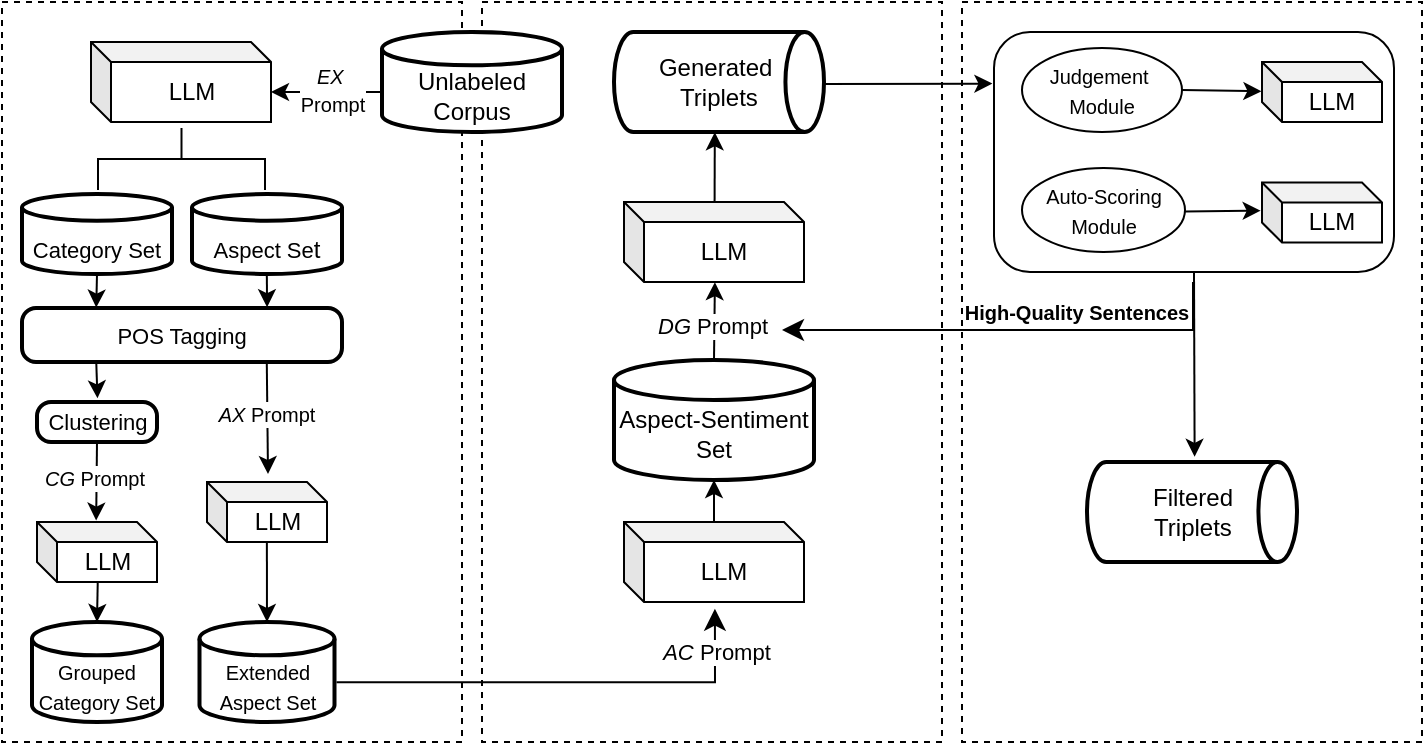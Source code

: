 <mxfile version="26.2.14">
  <diagram id="C5RBs43oDa-KdzZeNtuy" name="Page-1">
    <mxGraphModel dx="1220" dy="788" grid="1" gridSize="10" guides="1" tooltips="1" connect="1" arrows="1" fold="1" page="1" pageScale="1" pageWidth="827" pageHeight="1169" math="0" shadow="0" adaptiveColors="auto">
      <root>
        <mxCell id="WIyWlLk6GJQsqaUBKTNV-0" />
        <mxCell id="WIyWlLk6GJQsqaUBKTNV-1" parent="WIyWlLk6GJQsqaUBKTNV-0" />
        <mxCell id="MoG-zyVyeIgKmFG6NYfG-107" value="" style="rounded=0;whiteSpace=wrap;html=1;fillColor=none;dashed=1;" vertex="1" parent="WIyWlLk6GJQsqaUBKTNV-1">
          <mxGeometry x="30" y="200" width="230" height="370" as="geometry" />
        </mxCell>
        <mxCell id="MoG-zyVyeIgKmFG6NYfG-108" value="" style="rounded=0;whiteSpace=wrap;html=1;fillColor=none;dashed=1;" vertex="1" parent="WIyWlLk6GJQsqaUBKTNV-1">
          <mxGeometry x="270" y="200" width="230" height="370" as="geometry" />
        </mxCell>
        <mxCell id="MoG-zyVyeIgKmFG6NYfG-109" value="" style="rounded=0;whiteSpace=wrap;html=1;fillColor=none;dashed=1;" vertex="1" parent="WIyWlLk6GJQsqaUBKTNV-1">
          <mxGeometry x="510" y="200" width="230" height="370" as="geometry" />
        </mxCell>
        <mxCell id="WDem836P9A065s9cevRQ-0" value="LLM" style="shape=cube;whiteSpace=wrap;html=1;boundedLbl=1;backgroundOutline=1;darkOpacity=0.05;darkOpacity2=0.1;size=10;rounded=1;" parent="WIyWlLk6GJQsqaUBKTNV-1" vertex="1">
          <mxGeometry x="74.5" y="220" width="90" height="40" as="geometry" />
        </mxCell>
        <mxCell id="WDem836P9A065s9cevRQ-14" value="&lt;div&gt;&lt;br&gt;&lt;/div&gt;&lt;div&gt;&lt;span style=&quot;background-color: transparent; color: light-dark(rgb(0, 0, 0), rgb(255, 255, 255));&quot;&gt;Unlabeled Corpus&lt;/span&gt;&lt;/div&gt;" style="strokeWidth=2;html=1;shape=mxgraph.flowchart.database;whiteSpace=wrap;rounded=1;" parent="WIyWlLk6GJQsqaUBKTNV-1" vertex="1">
          <mxGeometry x="220" y="215" width="90" height="50" as="geometry" />
        </mxCell>
        <mxCell id="WDem836P9A065s9cevRQ-15" value="&lt;div&gt;&lt;br&gt;&lt;/div&gt;&lt;div&gt;&lt;br&gt;&lt;/div&gt;" style="endArrow=classic;html=1;rounded=1;exitX=0;exitY=0.6;exitDx=0;exitDy=0;exitPerimeter=0;entryX=0;entryY=0;entryDx=90;entryDy=25;entryPerimeter=0;" parent="WIyWlLk6GJQsqaUBKTNV-1" source="WDem836P9A065s9cevRQ-14" edge="1" target="WDem836P9A065s9cevRQ-0">
          <mxGeometry width="50" height="50" relative="1" as="geometry">
            <mxPoint x="360.48" y="340" as="sourcePoint" />
            <mxPoint x="120" y="220" as="targetPoint" />
          </mxGeometry>
        </mxCell>
        <mxCell id="WDem836P9A065s9cevRQ-18" value="&lt;font style=&quot;font-size: 10px;&quot;&gt;&lt;i&gt;EX&lt;/i&gt;&amp;nbsp;&lt;/font&gt;&lt;div&gt;&lt;font style=&quot;font-size: 10px;&quot;&gt;Prompt&lt;/font&gt;&lt;/div&gt;" style="edgeLabel;html=1;align=center;verticalAlign=middle;resizable=0;points=[];rounded=1;" parent="WDem836P9A065s9cevRQ-15" vertex="1" connectable="0">
          <mxGeometry x="-0.104" y="-1" relative="1" as="geometry">
            <mxPoint as="offset" />
          </mxGeometry>
        </mxCell>
        <mxCell id="WDem836P9A065s9cevRQ-19" value="&lt;div&gt;&lt;font style=&quot;background-color: transparent; color: light-dark(rgb(0, 0, 0), rgb(255, 255, 255)); font-size: 11px;&quot;&gt;&lt;br&gt;&lt;/font&gt;&lt;/div&gt;&lt;div&gt;&lt;font style=&quot;background-color: transparent; color: light-dark(rgb(0, 0, 0), rgb(255, 255, 255)); font-size: 11px;&quot;&gt;Aspect Se&lt;/font&gt;&lt;span style=&quot;background-color: transparent; color: light-dark(rgb(0, 0, 0), rgb(255, 255, 255));&quot;&gt;t&lt;/span&gt;&lt;/div&gt;" style="strokeWidth=2;html=1;shape=mxgraph.flowchart.database;whiteSpace=wrap;rounded=1;" parent="WIyWlLk6GJQsqaUBKTNV-1" vertex="1">
          <mxGeometry x="125" y="296" width="75" height="40" as="geometry" />
        </mxCell>
        <mxCell id="WDem836P9A065s9cevRQ-20" value="&lt;div&gt;&lt;br&gt;&lt;/div&gt;&lt;div&gt;&lt;font style=&quot;font-size: 11px;&quot;&gt;Category Set&lt;/font&gt;&lt;/div&gt;" style="strokeWidth=2;html=1;shape=mxgraph.flowchart.database;whiteSpace=wrap;rounded=1;" parent="WIyWlLk6GJQsqaUBKTNV-1" vertex="1">
          <mxGeometry x="40" y="296" width="75" height="40" as="geometry" />
        </mxCell>
        <mxCell id="WDem836P9A065s9cevRQ-23" value="" style="strokeWidth=1;html=1;shape=mxgraph.flowchart.annotation_2;align=left;labelPosition=right;pointerEvents=1;rotation=90;rounded=1;" parent="WIyWlLk6GJQsqaUBKTNV-1" vertex="1">
          <mxGeometry x="104.25" y="236.75" width="31" height="83.5" as="geometry" />
        </mxCell>
        <mxCell id="MoG-zyVyeIgKmFG6NYfG-1" value="Generated&amp;nbsp;&lt;div&gt;Triplets&lt;/div&gt;" style="strokeWidth=2;html=1;shape=mxgraph.flowchart.direct_data;whiteSpace=wrap;rounded=1;" vertex="1" parent="WIyWlLk6GJQsqaUBKTNV-1">
          <mxGeometry x="336" y="215" width="105" height="50" as="geometry" />
        </mxCell>
        <mxCell id="MoG-zyVyeIgKmFG6NYfG-5" value="&lt;font style=&quot;font-size: 11px;&quot;&gt;POS Tagging&lt;/font&gt;" style="rounded=1;whiteSpace=wrap;html=1;absoluteArcSize=1;arcSize=14;strokeWidth=2;" vertex="1" parent="WIyWlLk6GJQsqaUBKTNV-1">
          <mxGeometry x="40" y="353" width="160" height="27" as="geometry" />
        </mxCell>
        <mxCell id="MoG-zyVyeIgKmFG6NYfG-7" value="" style="endArrow=classic;html=1;rounded=1;exitX=0.5;exitY=1;exitDx=0;exitDy=0;exitPerimeter=0;entryX=0.765;entryY=-0.013;entryDx=0;entryDy=0;entryPerimeter=0;" edge="1" parent="WIyWlLk6GJQsqaUBKTNV-1">
          <mxGeometry width="50" height="50" relative="1" as="geometry">
            <mxPoint x="162.41" y="336" as="sourcePoint" />
            <mxPoint x="162.55" y="352.61" as="targetPoint" />
          </mxGeometry>
        </mxCell>
        <mxCell id="MoG-zyVyeIgKmFG6NYfG-10" value="" style="endArrow=classic;html=1;rounded=1;exitX=0.5;exitY=1;exitDx=0;exitDy=0;exitPerimeter=0;entryX=0.232;entryY=-0.008;entryDx=0;entryDy=0;entryPerimeter=0;" edge="1" parent="WIyWlLk6GJQsqaUBKTNV-1" source="WDem836P9A065s9cevRQ-20" target="MoG-zyVyeIgKmFG6NYfG-5">
          <mxGeometry width="50" height="50" relative="1" as="geometry">
            <mxPoint x="172" y="346" as="sourcePoint" />
            <mxPoint x="172" y="363" as="targetPoint" />
          </mxGeometry>
        </mxCell>
        <mxCell id="MoG-zyVyeIgKmFG6NYfG-11" value="LLM" style="shape=cube;whiteSpace=wrap;html=1;boundedLbl=1;backgroundOutline=1;darkOpacity=0.05;darkOpacity2=0.1;size=10;rounded=1;" vertex="1" parent="WIyWlLk6GJQsqaUBKTNV-1">
          <mxGeometry x="132.5" y="440" width="60" height="30" as="geometry" />
        </mxCell>
        <mxCell id="MoG-zyVyeIgKmFG6NYfG-12" value="" style="endArrow=classic;html=1;rounded=1;exitX=0.765;exitY=1.028;exitDx=0;exitDy=0;exitPerimeter=0;" edge="1" parent="WIyWlLk6GJQsqaUBKTNV-1" source="MoG-zyVyeIgKmFG6NYfG-5">
          <mxGeometry width="50" height="50" relative="1" as="geometry">
            <mxPoint x="77.07" y="380" as="sourcePoint" />
            <mxPoint x="163" y="436" as="targetPoint" />
          </mxGeometry>
        </mxCell>
        <mxCell id="MoG-zyVyeIgKmFG6NYfG-13" value="&lt;font style=&quot;font-size: 10px;&quot;&gt;&lt;i&gt;AX&lt;/i&gt; Prompt&lt;/font&gt;" style="edgeLabel;html=1;align=center;verticalAlign=middle;resizable=0;points=[];rounded=1;" vertex="1" connectable="0" parent="MoG-zyVyeIgKmFG6NYfG-12">
          <mxGeometry x="-0.104" y="-1" relative="1" as="geometry">
            <mxPoint as="offset" />
          </mxGeometry>
        </mxCell>
        <mxCell id="MoG-zyVyeIgKmFG6NYfG-14" value="&lt;font style=&quot;font-size: 11px;&quot;&gt;Clustering&lt;/font&gt;" style="rounded=1;whiteSpace=wrap;html=1;absoluteArcSize=1;arcSize=14;strokeWidth=2;" vertex="1" parent="WIyWlLk6GJQsqaUBKTNV-1">
          <mxGeometry x="47.5" y="400" width="60" height="20" as="geometry" />
        </mxCell>
        <mxCell id="MoG-zyVyeIgKmFG6NYfG-15" value="&lt;div&gt;&lt;font style=&quot;background-color: transparent; color: light-dark(rgb(0, 0, 0), rgb(255, 255, 255)); font-size: 11px;&quot;&gt;&lt;br&gt;&lt;/font&gt;&lt;/div&gt;&lt;div&gt;&lt;font style=&quot;background-color: transparent; color: light-dark(rgb(0, 0, 0), rgb(255, 255, 255)); font-size: 10px;&quot;&gt;Extended&lt;/font&gt;&lt;/div&gt;&lt;div&gt;&lt;font style=&quot;font-size: 10px; background-color: transparent; color: light-dark(rgb(0, 0, 0), rgb(255, 255, 255));&quot;&gt;Aspect Se&lt;/font&gt;&lt;span style=&quot;font-size: 10px; background-color: transparent; color: light-dark(rgb(0, 0, 0), rgb(255, 255, 255));&quot;&gt;t&lt;/span&gt;&lt;/div&gt;" style="strokeWidth=2;html=1;shape=mxgraph.flowchart.database;whiteSpace=wrap;rounded=1;" vertex="1" parent="WIyWlLk6GJQsqaUBKTNV-1">
          <mxGeometry x="128.75" y="510" width="67.5" height="50" as="geometry" />
        </mxCell>
        <mxCell id="MoG-zyVyeIgKmFG6NYfG-16" value="&lt;div&gt;&lt;font style=&quot;background-color: transparent; color: light-dark(rgb(0, 0, 0), rgb(255, 255, 255)); font-size: 11px;&quot;&gt;&lt;br&gt;&lt;/font&gt;&lt;/div&gt;&lt;div&gt;&lt;font style=&quot;background-color: transparent; color: light-dark(rgb(0, 0, 0), rgb(255, 255, 255)); font-size: 10px;&quot;&gt;Grouped&lt;/font&gt;&lt;/div&gt;&lt;div&gt;&lt;font style=&quot;font-size: 10px; background-color: transparent; color: light-dark(rgb(0, 0, 0), rgb(255, 255, 255));&quot;&gt;Category Se&lt;/font&gt;&lt;span style=&quot;font-size: 10px; background-color: transparent; color: light-dark(rgb(0, 0, 0), rgb(255, 255, 255));&quot;&gt;t&lt;/span&gt;&lt;/div&gt;" style="strokeWidth=2;html=1;shape=mxgraph.flowchart.database;whiteSpace=wrap;rounded=1;" vertex="1" parent="WIyWlLk6GJQsqaUBKTNV-1">
          <mxGeometry x="45" y="510" width="65" height="50" as="geometry" />
        </mxCell>
        <mxCell id="MoG-zyVyeIgKmFG6NYfG-17" value="" style="endArrow=classic;html=1;rounded=1;entryX=0.5;entryY=0;entryDx=0;entryDy=0;entryPerimeter=0;exitX=0.499;exitY=0.998;exitDx=0;exitDy=0;exitPerimeter=0;" edge="1" parent="WIyWlLk6GJQsqaUBKTNV-1" source="MoG-zyVyeIgKmFG6NYfG-11" target="MoG-zyVyeIgKmFG6NYfG-15">
          <mxGeometry width="50" height="50" relative="1" as="geometry">
            <mxPoint x="165" y="500" as="sourcePoint" />
            <mxPoint x="162" y="490" as="targetPoint" />
          </mxGeometry>
        </mxCell>
        <mxCell id="MoG-zyVyeIgKmFG6NYfG-20" value="" style="endArrow=classic;html=1;rounded=1;exitX=0.5;exitY=1;exitDx=0;exitDy=0;entryX=0.493;entryY=-0.024;entryDx=0;entryDy=0;entryPerimeter=0;" edge="1" parent="WIyWlLk6GJQsqaUBKTNV-1" source="MoG-zyVyeIgKmFG6NYfG-14" target="MoG-zyVyeIgKmFG6NYfG-25">
          <mxGeometry width="50" height="50" relative="1" as="geometry">
            <mxPoint x="360.5" y="454" as="sourcePoint" />
            <mxPoint x="359.5" y="470" as="targetPoint" />
          </mxGeometry>
        </mxCell>
        <mxCell id="MoG-zyVyeIgKmFG6NYfG-24" value="&lt;font style=&quot;font-size: 10px;&quot;&gt;&lt;i&gt;CG&lt;/i&gt; Prompt&lt;/font&gt;" style="edgeLabel;html=1;align=center;verticalAlign=middle;resizable=0;points=[];rounded=1;" vertex="1" connectable="0" parent="MoG-zyVyeIgKmFG6NYfG-20">
          <mxGeometry x="-0.107" y="-2" relative="1" as="geometry">
            <mxPoint as="offset" />
          </mxGeometry>
        </mxCell>
        <mxCell id="MoG-zyVyeIgKmFG6NYfG-22" value="" style="endArrow=classic;html=1;rounded=1;entryX=0.504;entryY=-0.091;entryDx=0;entryDy=0;exitX=0.232;exitY=0.987;exitDx=0;exitDy=0;exitPerimeter=0;entryPerimeter=0;" edge="1" parent="WIyWlLk6GJQsqaUBKTNV-1" source="MoG-zyVyeIgKmFG6NYfG-5" target="MoG-zyVyeIgKmFG6NYfG-14">
          <mxGeometry width="50" height="50" relative="1" as="geometry">
            <mxPoint x="80" y="380" as="sourcePoint" />
            <mxPoint x="160" y="400" as="targetPoint" />
          </mxGeometry>
        </mxCell>
        <mxCell id="MoG-zyVyeIgKmFG6NYfG-25" value="LLM" style="shape=cube;whiteSpace=wrap;html=1;boundedLbl=1;backgroundOutline=1;darkOpacity=0.05;darkOpacity2=0.1;size=10;rounded=1;" vertex="1" parent="WIyWlLk6GJQsqaUBKTNV-1">
          <mxGeometry x="47.5" y="460" width="60" height="30" as="geometry" />
        </mxCell>
        <mxCell id="MoG-zyVyeIgKmFG6NYfG-26" value="" style="endArrow=classic;html=1;rounded=1;exitX=0.506;exitY=1.012;exitDx=0;exitDy=0;exitPerimeter=0;entryX=0.5;entryY=0;entryDx=0;entryDy=0;entryPerimeter=0;" edge="1" parent="WIyWlLk6GJQsqaUBKTNV-1" source="MoG-zyVyeIgKmFG6NYfG-25" target="MoG-zyVyeIgKmFG6NYfG-16">
          <mxGeometry width="50" height="50" relative="1" as="geometry">
            <mxPoint x="362.5" y="510" as="sourcePoint" />
            <mxPoint x="80" y="500" as="targetPoint" />
          </mxGeometry>
        </mxCell>
        <mxCell id="MoG-zyVyeIgKmFG6NYfG-29" value="&lt;div&gt;&lt;br&gt;&lt;/div&gt;&lt;div&gt;Aspect-Sentiment&lt;/div&gt;&lt;div&gt;Set&lt;/div&gt;" style="strokeWidth=2;html=1;shape=mxgraph.flowchart.database;whiteSpace=wrap;rounded=1;" vertex="1" parent="WIyWlLk6GJQsqaUBKTNV-1">
          <mxGeometry x="336" y="379" width="100" height="60" as="geometry" />
        </mxCell>
        <mxCell id="MoG-zyVyeIgKmFG6NYfG-33" value="" style="endArrow=classic;html=1;rounded=1;entryX=0.5;entryY=1;entryDx=0;entryDy=0;entryPerimeter=0;" edge="1" parent="WIyWlLk6GJQsqaUBKTNV-1">
          <mxGeometry width="50" height="50" relative="1" as="geometry">
            <mxPoint x="386" y="461" as="sourcePoint" />
            <mxPoint x="386" y="439" as="targetPoint" />
          </mxGeometry>
        </mxCell>
        <mxCell id="MoG-zyVyeIgKmFG6NYfG-34" value="" style="endArrow=classic;html=1;rounded=1;entryX=0.505;entryY=1.003;entryDx=0;entryDy=0;entryPerimeter=0;exitX=0.5;exitY=0;exitDx=0;exitDy=0;exitPerimeter=0;" edge="1" parent="WIyWlLk6GJQsqaUBKTNV-1" source="MoG-zyVyeIgKmFG6NYfG-29" target="MoG-zyVyeIgKmFG6NYfG-52">
          <mxGeometry width="50" height="50" relative="1" as="geometry">
            <mxPoint x="385.76" y="375" as="sourcePoint" />
            <mxPoint x="385" y="350" as="targetPoint" />
          </mxGeometry>
        </mxCell>
        <mxCell id="MoG-zyVyeIgKmFG6NYfG-35" value="&lt;i&gt;DG&lt;/i&gt; Prompt" style="edgeLabel;html=1;align=center;verticalAlign=middle;resizable=0;points=[];rounded=1;" vertex="1" connectable="0" parent="MoG-zyVyeIgKmFG6NYfG-34">
          <mxGeometry x="0.05" y="1" relative="1" as="geometry">
            <mxPoint y="3" as="offset" />
          </mxGeometry>
        </mxCell>
        <mxCell id="MoG-zyVyeIgKmFG6NYfG-40" value="" style="edgeStyle=segmentEdgeStyle;endArrow=classic;html=1;curved=0;rounded=0;endSize=8;startSize=8;exitX=1.015;exitY=0.602;exitDx=0;exitDy=0;exitPerimeter=0;entryX=0.505;entryY=1.084;entryDx=0;entryDy=0;entryPerimeter=0;" edge="1" parent="WIyWlLk6GJQsqaUBKTNV-1" source="MoG-zyVyeIgKmFG6NYfG-15" target="MoG-zyVyeIgKmFG6NYfG-51">
          <mxGeometry width="50" height="50" relative="1" as="geometry">
            <mxPoint x="209.397" y="539.55" as="sourcePoint" />
            <mxPoint x="317" y="460" as="targetPoint" />
          </mxGeometry>
        </mxCell>
        <mxCell id="MoG-zyVyeIgKmFG6NYfG-42" value="&lt;i&gt;AC &lt;/i&gt;Prompt" style="edgeLabel;html=1;align=center;verticalAlign=middle;resizable=0;points=[];rounded=1;" vertex="1" connectable="0" parent="MoG-zyVyeIgKmFG6NYfG-40">
          <mxGeometry x="0.477" relative="1" as="geometry">
            <mxPoint x="22" y="-15" as="offset" />
          </mxGeometry>
        </mxCell>
        <mxCell id="MoG-zyVyeIgKmFG6NYfG-43" value="" style="endArrow=classic;html=1;rounded=1;exitX=0.5;exitY=-0.02;exitDx=0;exitDy=0;exitPerimeter=0;entryX=0.48;entryY=1.003;entryDx=0;entryDy=0;entryPerimeter=0;" edge="1" parent="WIyWlLk6GJQsqaUBKTNV-1" target="MoG-zyVyeIgKmFG6NYfG-1">
          <mxGeometry width="50" height="50" relative="1" as="geometry">
            <mxPoint x="386.3" y="300.0" as="sourcePoint" />
            <mxPoint x="386" y="270" as="targetPoint" />
          </mxGeometry>
        </mxCell>
        <mxCell id="MoG-zyVyeIgKmFG6NYfG-46" value="Filtered&lt;div&gt;Triplets&lt;/div&gt;" style="strokeWidth=2;html=1;shape=mxgraph.flowchart.direct_data;whiteSpace=wrap;rounded=1;" vertex="1" parent="WIyWlLk6GJQsqaUBKTNV-1">
          <mxGeometry x="572.5" y="430" width="105" height="50" as="geometry" />
        </mxCell>
        <mxCell id="MoG-zyVyeIgKmFG6NYfG-51" value="LLM" style="shape=cube;whiteSpace=wrap;html=1;boundedLbl=1;backgroundOutline=1;darkOpacity=0.05;darkOpacity2=0.1;size=10;rounded=1;" vertex="1" parent="WIyWlLk6GJQsqaUBKTNV-1">
          <mxGeometry x="341" y="460" width="90" height="40" as="geometry" />
        </mxCell>
        <mxCell id="MoG-zyVyeIgKmFG6NYfG-52" value="LLM" style="shape=cube;whiteSpace=wrap;html=1;boundedLbl=1;backgroundOutline=1;darkOpacity=0.05;darkOpacity2=0.1;size=10;rounded=1;" vertex="1" parent="WIyWlLk6GJQsqaUBKTNV-1">
          <mxGeometry x="341" y="300" width="90" height="40" as="geometry" />
        </mxCell>
        <mxCell id="MoG-zyVyeIgKmFG6NYfG-64" value="" style="rounded=1;whiteSpace=wrap;html=1;fillColor=none;" vertex="1" parent="WIyWlLk6GJQsqaUBKTNV-1">
          <mxGeometry x="526" y="215" width="200" height="120" as="geometry" />
        </mxCell>
        <mxCell id="MoG-zyVyeIgKmFG6NYfG-65" value="" style="edgeStyle=segmentEdgeStyle;endArrow=classic;html=1;curved=0;rounded=0;endSize=8;startSize=8;" edge="1" parent="WIyWlLk6GJQsqaUBKTNV-1">
          <mxGeometry width="50" height="50" relative="1" as="geometry">
            <mxPoint x="625.5" y="340" as="sourcePoint" />
            <mxPoint x="420" y="364" as="targetPoint" />
            <Array as="points">
              <mxPoint x="625" y="364" />
            </Array>
          </mxGeometry>
        </mxCell>
        <mxCell id="MoG-zyVyeIgKmFG6NYfG-76" value="" style="endArrow=classic;html=1;rounded=1;entryX=0.503;entryY=-0.052;entryDx=0;entryDy=0;entryPerimeter=0;exitX=0.5;exitY=1;exitDx=0;exitDy=0;" edge="1" parent="WIyWlLk6GJQsqaUBKTNV-1">
          <mxGeometry width="50" height="50" relative="1" as="geometry">
            <mxPoint x="626.0" y="335" as="sourcePoint" />
            <mxPoint x="626.315" y="427.4" as="targetPoint" />
          </mxGeometry>
        </mxCell>
        <mxCell id="MoG-zyVyeIgKmFG6NYfG-77" value="LLM" style="shape=cube;whiteSpace=wrap;html=1;boundedLbl=1;backgroundOutline=1;darkOpacity=0.05;darkOpacity2=0.1;size=10;rounded=1;" vertex="1" parent="WIyWlLk6GJQsqaUBKTNV-1">
          <mxGeometry x="660" y="230" width="60" height="30" as="geometry" />
        </mxCell>
        <mxCell id="MoG-zyVyeIgKmFG6NYfG-78" value="LLM" style="shape=cube;whiteSpace=wrap;html=1;boundedLbl=1;backgroundOutline=1;darkOpacity=0.05;darkOpacity2=0.1;size=10;rounded=1;" vertex="1" parent="WIyWlLk6GJQsqaUBKTNV-1">
          <mxGeometry x="660" y="290.25" width="60" height="30" as="geometry" />
        </mxCell>
        <mxCell id="MoG-zyVyeIgKmFG6NYfG-80" value="&lt;font style=&quot;font-size: 10px;&quot;&gt;Judgement&amp;nbsp;&lt;/font&gt;&lt;div&gt;&lt;font style=&quot;font-size: 10px;&quot;&gt;Module&lt;/font&gt;&lt;/div&gt;" style="ellipse;whiteSpace=wrap;html=1;rounded=1;" vertex="1" parent="WIyWlLk6GJQsqaUBKTNV-1">
          <mxGeometry x="540" y="223" width="80" height="42" as="geometry" />
        </mxCell>
        <mxCell id="MoG-zyVyeIgKmFG6NYfG-81" value="&lt;font style=&quot;font-size: 10px;&quot;&gt;Auto-Scoring Module&lt;/font&gt;" style="ellipse;whiteSpace=wrap;html=1;rounded=1;" vertex="1" parent="WIyWlLk6GJQsqaUBKTNV-1">
          <mxGeometry x="540" y="283" width="81.5" height="42" as="geometry" />
        </mxCell>
        <mxCell id="MoG-zyVyeIgKmFG6NYfG-97" value="" style="endArrow=classic;html=1;rounded=1;entryX=-0.004;entryY=0.215;entryDx=0;entryDy=0;entryPerimeter=0;" edge="1" parent="WIyWlLk6GJQsqaUBKTNV-1" target="MoG-zyVyeIgKmFG6NYfG-64">
          <mxGeometry width="50" height="50" relative="1" as="geometry">
            <mxPoint x="440" y="241" as="sourcePoint" />
            <mxPoint x="384" y="275" as="targetPoint" />
          </mxGeometry>
        </mxCell>
        <mxCell id="MoG-zyVyeIgKmFG6NYfG-99" value="" style="endArrow=classic;html=1;rounded=1;exitX=1;exitY=0.5;exitDx=0;exitDy=0;entryX=-0.005;entryY=0.488;entryDx=0;entryDy=0;entryPerimeter=0;" edge="1" parent="WIyWlLk6GJQsqaUBKTNV-1" source="MoG-zyVyeIgKmFG6NYfG-80" target="MoG-zyVyeIgKmFG6NYfG-77">
          <mxGeometry width="50" height="50" relative="1" as="geometry">
            <mxPoint x="384.3" y="310.0" as="sourcePoint" />
            <mxPoint x="384" y="275" as="targetPoint" />
          </mxGeometry>
        </mxCell>
        <mxCell id="MoG-zyVyeIgKmFG6NYfG-111" value="" style="endArrow=classic;html=1;rounded=1;exitX=1;exitY=0.5;exitDx=0;exitDy=0;entryX=-0.011;entryY=0.469;entryDx=0;entryDy=0;entryPerimeter=0;" edge="1" parent="WIyWlLk6GJQsqaUBKTNV-1" target="MoG-zyVyeIgKmFG6NYfG-78">
          <mxGeometry width="50" height="50" relative="1" as="geometry">
            <mxPoint x="621.5" y="304.75" as="sourcePoint" />
            <mxPoint x="661.5" y="305.75" as="targetPoint" />
          </mxGeometry>
        </mxCell>
        <mxCell id="MoG-zyVyeIgKmFG6NYfG-74" value="&lt;b&gt;High-Quality Sentences&lt;/b&gt;" style="text;html=1;align=center;verticalAlign=middle;resizable=0;points=[];autosize=1;strokeColor=none;fillColor=none;fontSize=10;fillStyle=auto;" vertex="1" parent="WIyWlLk6GJQsqaUBKTNV-1">
          <mxGeometry x="497" y="340" width="140" height="30" as="geometry" />
        </mxCell>
      </root>
    </mxGraphModel>
  </diagram>
</mxfile>
